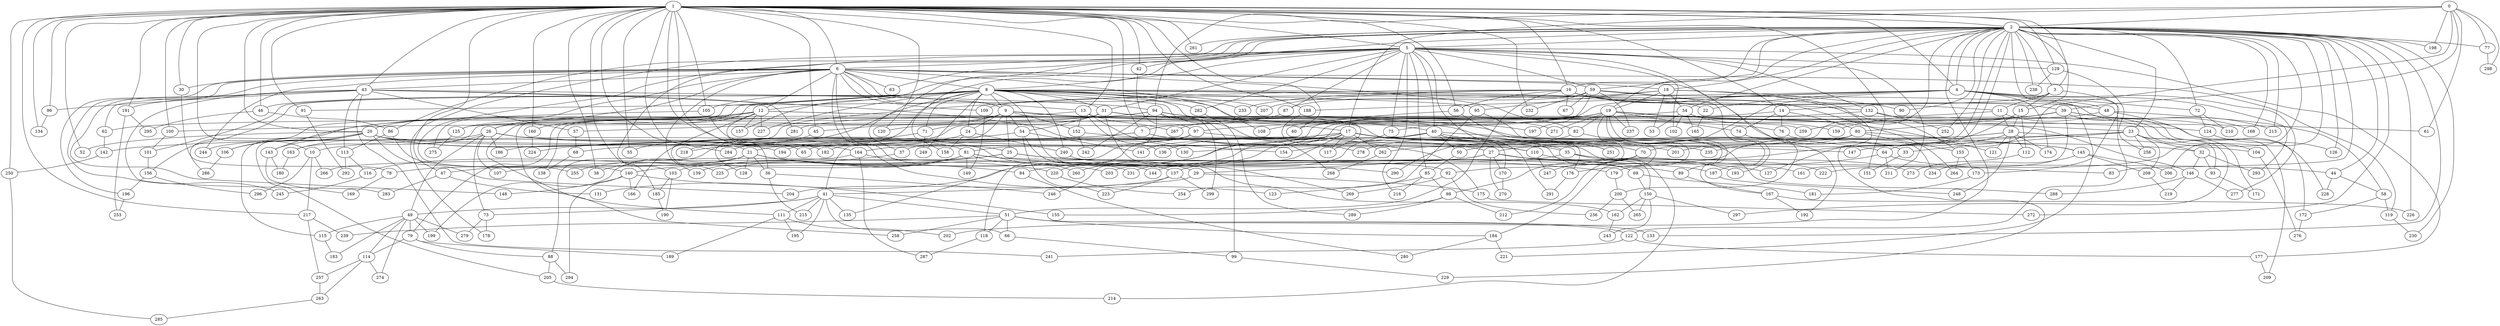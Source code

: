 graph g {0;1;2;3;4;5;6;7;8;9;10;11;12;13;14;15;16;17;18;19;20;21;22;23;24;25;26;27;28;29;30;31;32;33;34;35;36;37;38;39;40;41;42;43;44;45;46;47;48;49;50;51;52;53;54;55;56;57;58;59;60;61;62;63;64;65;66;67;68;69;70;71;72;73;74;75;76;77;78;79;80;81;82;83;84;85;86;87;88;89;90;91;92;93;94;95;96;97;98;99;100;101;102;103;104;105;106;107;108;109;110;111;112;113;114;115;116;117;118;119;120;121;122;123;124;125;126;127;128;129;130;131;132;133;134;135;136;137;138;139;140;141;142;143;144;145;146;147;148;149;150;151;152;153;154;155;156;157;158;159;160;161;162;163;164;165;166;167;168;169;170;171;172;173;174;175;176;177;178;179;180;181;182;183;184;185;186;187;188;189;190;191;192;193;194;195;196;197;198;199;200;201;202;203;204;205;206;207;208;209;210;211;212;213;214;215;216;217;218;219;220;221;222;223;224;225;226;227;228;229;230;231;232;233;234;235;236;237;238;239;240;241;242;243;244;245;246;247;248;249;250;251;252;253;254;255;256;257;258;259;260;261;262;263;264;265;266;267;268;269;270;271;272;273;274;275;276;277;278;279;280;281;282;283;284;285;286;287;288;289;290;291;292;293;294;295;296;297;298;299;0 -- 2;0 -- 17;0 -- 39;0 -- 61;0 -- 64;0 -- 77;0 -- 94;0 -- 198;0 -- 298;1 -- 2;1 -- 3;1 -- 4;1 -- 5;1 -- 6;1 -- 7;1 -- 10;1 -- 13;1 -- 14;1 -- 16;1 -- 20;1 -- 21;1 -- 30;1 -- 38;1 -- 42;1 -- 43;1 -- 45;1 -- 46;1 -- 47;1 -- 52;1 -- 55;1 -- 56;1 -- 60;1 -- 65;1 -- 91;1 -- 96;1 -- 100;1 -- 105;1 -- 120;1 -- 129;1 -- 134;1 -- 151;1 -- 160;1 -- 182;1 -- 185;1 -- 188;1 -- 191;1 -- 217;1 -- 232;1 -- 250;1 -- 261;1 -- 284;2 -- 3;2 -- 4;2 -- 5;2 -- 15;2 -- 16;2 -- 18;2 -- 19;2 -- 23;2 -- 34;2 -- 37;2 -- 44;2 -- 59;2 -- 63;2 -- 70;2 -- 72;2 -- 77;2 -- 83;2 -- 86;2 -- 90;2 -- 103;2 -- 122;2 -- 126;2 -- 127;2 -- 133;2 -- 157;2 -- 168;2 -- 198;2 -- 201;2 -- 202;2 -- 206;2 -- 213;2 -- 222;2 -- 226;2 -- 230;2 -- 238;2 -- 252;2 -- 261;2 -- 272;3 -- 11;3 -- 14;3 -- 15;3 -- 173;4 -- 7;4 -- 22;4 -- 48;4 -- 72;4 -- 91;4 -- 174;4 -- 188;4 -- 221;4 -- 262;4 -- 277;4 -- 293;5 -- 6;5 -- 8;5 -- 31;5 -- 40;5 -- 42;5 -- 59;5 -- 75;5 -- 85;5 -- 87;5 -- 102;5 -- 129;5 -- 132;5 -- 140;5 -- 158;5 -- 177;5 -- 178;5 -- 192;5 -- 211;5 -- 216;5 -- 251;5 -- 282;6 -- 8;6 -- 9;6 -- 12;6 -- 13;6 -- 18;6 -- 26;6 -- 30;6 -- 33;6 -- 43;6 -- 63;6 -- 82;6 -- 108;6 -- 109;6 -- 119;6 -- 123;6 -- 139;6 -- 144;6 -- 148;6 -- 196;6 -- 244;6 -- 245;6 -- 275;7 -- 10;7 -- 35;7 -- 110;7 -- 142;8 -- 9;8 -- 11;8 -- 12;8 -- 22;8 -- 24;8 -- 26;8 -- 31;8 -- 46;8 -- 71;8 -- 95;8 -- 101;8 -- 105;8 -- 111;8 -- 117;8 -- 125;8 -- 132;8 -- 156;8 -- 162;8 -- 166;8 -- 207;8 -- 218;8 -- 227;8 -- 233;8 -- 240;8 -- 249;8 -- 268;8 -- 271;8 -- 282;9 -- 17;9 -- 24;9 -- 25;9 -- 45;9 -- 54;9 -- 79;9 -- 124;9 -- 128;9 -- 152;9 -- 160;9 -- 235;10 -- 217;10 -- 266;10 -- 296;11 -- 28;11 -- 104;11 -- 135;12 -- 20;12 -- 36;12 -- 76;12 -- 106;12 -- 125;12 -- 157;12 -- 225;12 -- 227;12 -- 258;12 -- 259;12 -- 286;13 -- 136;13 -- 138;13 -- 152;13 -- 154;13 -- 267;14 -- 68;14 -- 74;14 -- 76;14 -- 80;15 -- 28;15 -- 112;15 -- 203;16 -- 39;16 -- 48;16 -- 51;16 -- 56;16 -- 67;16 -- 153;16 -- 186;16 -- 207;16 -- 233;16 -- 264;17 -- 21;17 -- 32;17 -- 35;17 -- 37;17 -- 65;17 -- 69;17 -- 70;17 -- 84;17 -- 117;17 -- 131;17 -- 136;17 -- 145;17 -- 214;17 -- 246;17 -- 260;17 -- 262;18 -- 19;18 -- 34;18 -- 53;18 -- 90;18 -- 95;18 -- 109;18 -- 229;19 -- 23;19 -- 60;19 -- 61;19 -- 74;19 -- 81;19 -- 82;19 -- 92;19 -- 97;19 -- 121;19 -- 141;19 -- 167;19 -- 187;19 -- 237;19 -- 267;19 -- 271;20 -- 25;20 -- 29;20 -- 52;20 -- 81;20 -- 106;20 -- 110;20 -- 115;20 -- 143;20 -- 204;20 -- 205;21 -- 36;21 -- 38;21 -- 47;21 -- 84;21 -- 128;21 -- 199;21 -- 203;21 -- 220;22 -- 165;23 -- 27;23 -- 32;23 -- 33;23 -- 93;23 -- 147;23 -- 208;23 -- 256;23 -- 297;24 -- 158;24 -- 218;24 -- 240;25 -- 89;25 -- 103;25 -- 127;25 -- 140;25 -- 187;25 -- 255;26 -- 27;26 -- 49;26 -- 73;26 -- 107;26 -- 163;26 -- 186;26 -- 194;26 -- 244;27 -- 29;27 -- 69;27 -- 137;27 -- 144;27 -- 170;27 -- 193;27 -- 222;27 -- 270;28 -- 50;28 -- 104;28 -- 112;28 -- 121;28 -- 174;28 -- 247;28 -- 248;28 -- 290;29 -- 41;29 -- 175;30 -- 78;31 -- 40;31 -- 54;31 -- 57;31 -- 71;31 -- 146;31 -- 269;32 -- 93;32 -- 146;32 -- 293;33 -- 151;34 -- 53;34 -- 75;34 -- 102;34 -- 159;34 -- 165;34 -- 171;35 -- 44;35 -- 78;35 -- 150;35 -- 273;36 -- 215;36 -- 246;37 -- 107;39 -- 80;39 -- 159;39 -- 161;39 -- 168;39 -- 209;39 -- 213;39 -- 259;40 -- 41;40 -- 50;40 -- 64;40 -- 154;40 -- 176;40 -- 182;40 -- 194;40 -- 201;40 -- 251;40 -- 291;41 -- 49;41 -- 51;41 -- 66;41 -- 73;41 -- 111;41 -- 135;41 -- 195;41 -- 215;42 -- 97;43 -- 57;43 -- 62;43 -- 94;43 -- 96;43 -- 113;43 -- 130;43 -- 191;43 -- 241;43 -- 281;43 -- 283;44 -- 58;44 -- 228;45 -- 55;46 -- 86;46 -- 295;47 -- 131;47 -- 283;48 -- 58;48 -- 62;48 -- 172;49 -- 79;49 -- 114;49 -- 115;49 -- 183;49 -- 199;49 -- 274;49 -- 279;50 -- 85;51 -- 66;51 -- 118;51 -- 122;51 -- 133;51 -- 184;51 -- 239;51 -- 258;54 -- 88;54 -- 137;54 -- 141;54 -- 223;56 -- 108;56 -- 184;57 -- 68;58 -- 119;58 -- 172;59 -- 67;59 -- 87;59 -- 193;59 -- 197;59 -- 228;59 -- 232;59 -- 237;62 -- 142;64 -- 83;64 -- 176;64 -- 211;66 -- 99;68 -- 138;69 -- 150;69 -- 181;70 -- 98;70 -- 212;71 -- 224;71 -- 249;72 -- 124;72 -- 210;73 -- 178;73 -- 279;74 -- 200;75 -- 231;76 -- 234;77 -- 298;78 -- 169;79 -- 88;79 -- 114;79 -- 189;80 -- 130;80 -- 145;80 -- 153;80 -- 164;80 -- 235;81 -- 92;81 -- 116;81 -- 139;81 -- 149;81 -- 179;81 -- 225;81 -- 260;82 -- 89;82 -- 278;84 -- 280;85 -- 98;85 -- 123;85 -- 216;86 -- 113;86 -- 255;87 -- 120;88 -- 205;88 -- 294;89 -- 167;91 -- 292;92 -- 236;92 -- 269;93 -- 171;94 -- 99;94 -- 100;94 -- 118;94 -- 170;94 -- 197;94 -- 242;94 -- 281;94 -- 288;94 -- 299;95 -- 179;95 -- 254;96 -- 134;97 -- 147;97 -- 220;97 -- 284;98 -- 155;98 -- 212;98 -- 289;99 -- 229;100 -- 101;101 -- 156;103 -- 185;103 -- 190;104 -- 276;105 -- 143;105 -- 164;106 -- 286;109 -- 149;110 -- 161;110 -- 247;111 -- 189;111 -- 195;111 -- 202;112 -- 273;113 -- 116;113 -- 292;114 -- 257;114 -- 263;114 -- 274;115 -- 183;116 -- 245;118 -- 287;119 -- 230;122 -- 177;122 -- 241;124 -- 126;125 -- 275;129 -- 238;129 -- 256;132 -- 163;132 -- 210;132 -- 252;137 -- 204;137 -- 223;137 -- 299;140 -- 148;140 -- 155;140 -- 166;140 -- 294;142 -- 250;143 -- 169;143 -- 180;145 -- 206;145 -- 208;145 -- 234;146 -- 219;146 -- 277;146 -- 288;150 -- 162;150 -- 243;150 -- 265;150 -- 297;152 -- 175;152 -- 242;153 -- 173;153 -- 264;156 -- 196;156 -- 296;160 -- 224;162 -- 243;163 -- 180;164 -- 231;164 -- 266;164 -- 287;167 -- 192;167 -- 226;170 -- 270;172 -- 276;173 -- 181;175 -- 272;176 -- 291;177 -- 209;179 -- 200;184 -- 221;184 -- 280;185 -- 190;187 -- 248;188 -- 278;191 -- 253;191 -- 295;196 -- 253;200 -- 236;200 -- 265;205 -- 214;208 -- 219;217 -- 239;217 -- 257;220 -- 254;240 -- 290;250 -- 285;257 -- 263;262 -- 268;263 -- 285;282 -- 289;}